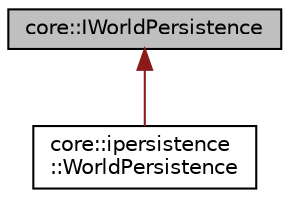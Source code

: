digraph "core::IWorldPersistence"
{
  edge [fontname="Helvetica",fontsize="10",labelfontname="Helvetica",labelfontsize="10"];
  node [fontname="Helvetica",fontsize="10",shape=record];
  Node1 [label="core::IWorldPersistence",height=0.2,width=0.4,color="black", fillcolor="grey75", style="filled" fontcolor="black"];
  Node1 -> Node2 [dir="back",color="firebrick4",fontsize="10",style="solid",fontname="Helvetica"];
  Node2 [label="core::ipersistence\l::WorldPersistence",height=0.2,width=0.4,color="black", fillcolor="white", style="filled",URL="$classcore_1_1ipersistence_1_1_world_persistence.html"];
}
